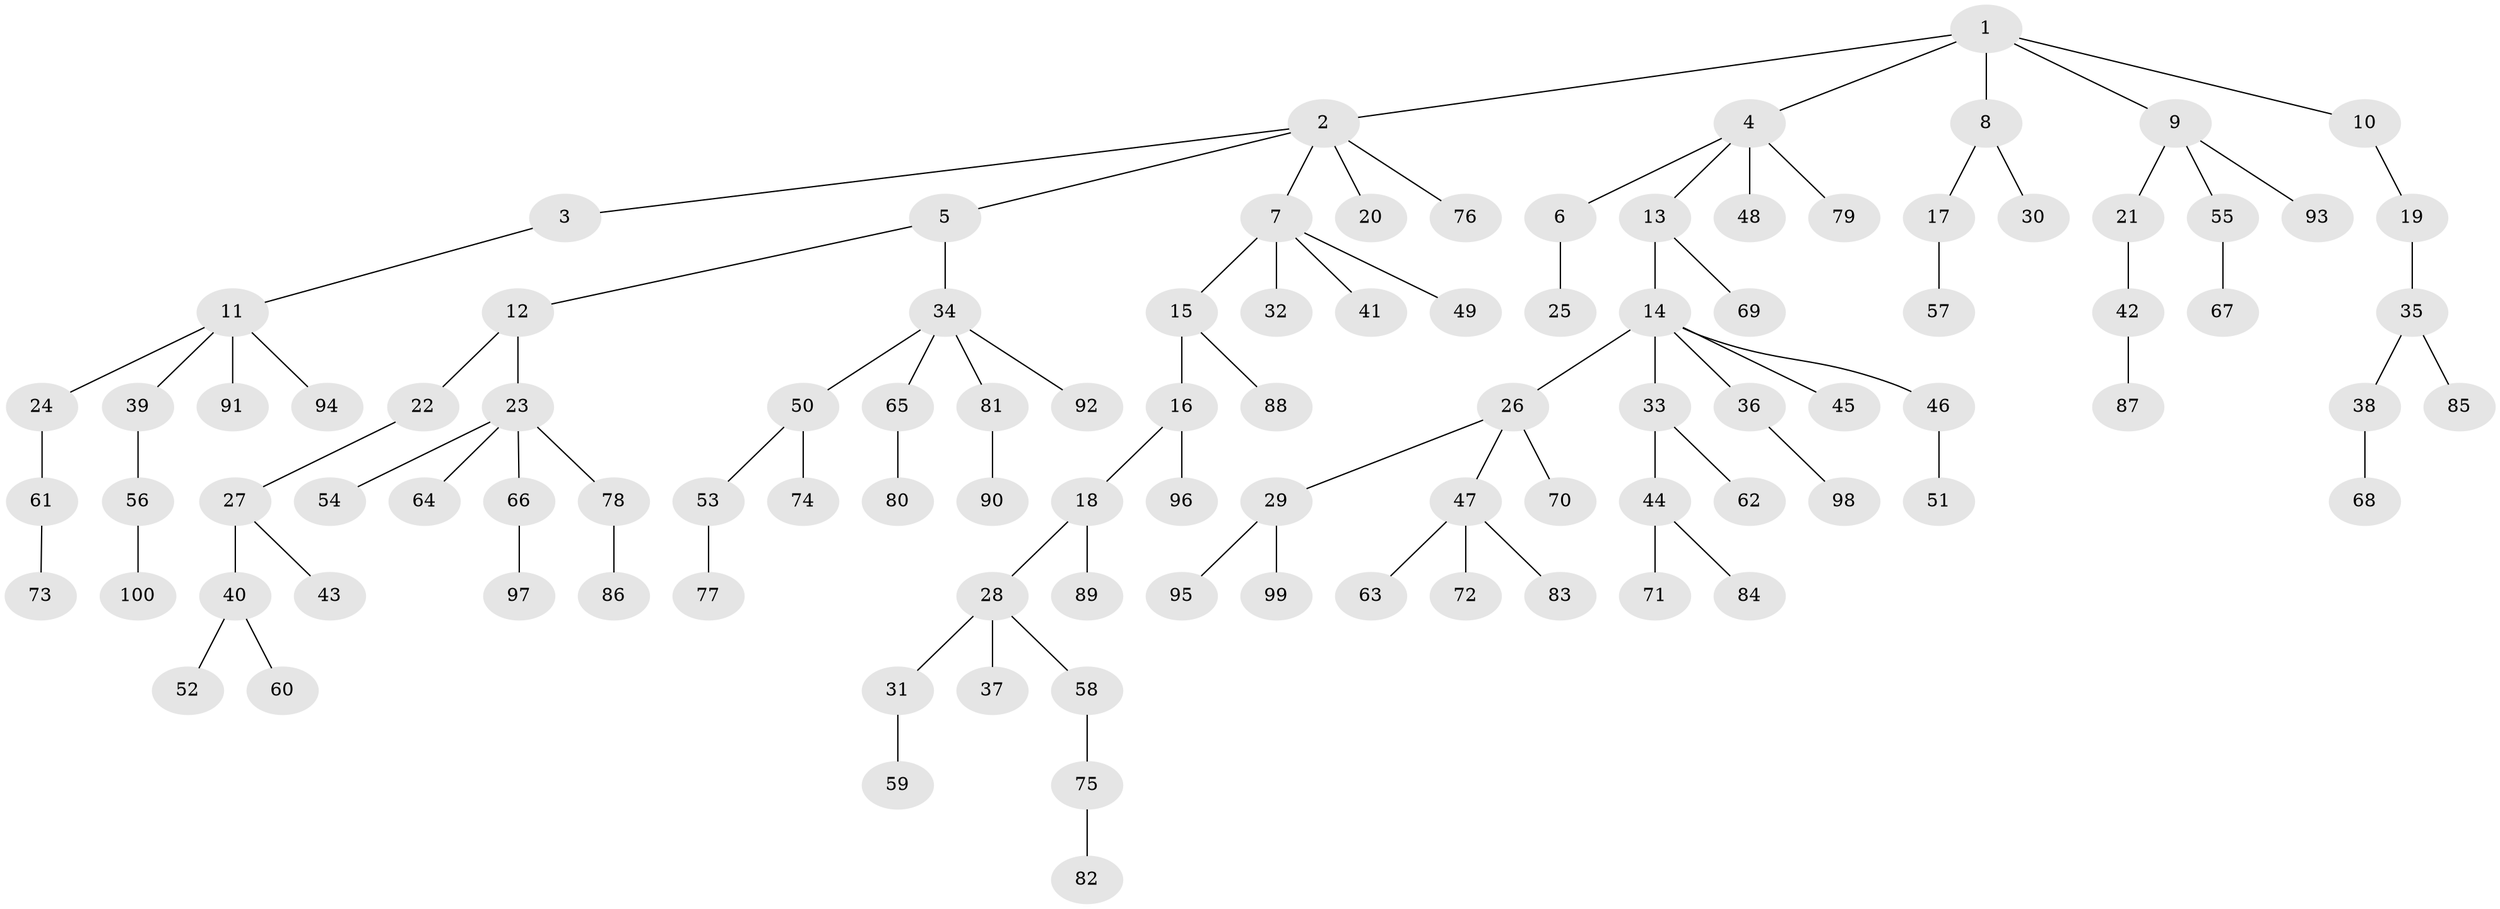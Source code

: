 // coarse degree distribution, {5: 0.03076923076923077, 7: 0.015384615384615385, 2: 0.18461538461538463, 4: 0.09230769230769231, 1: 0.5538461538461539, 3: 0.1076923076923077, 6: 0.015384615384615385}
// Generated by graph-tools (version 1.1) at 2025/42/03/06/25 10:42:02]
// undirected, 100 vertices, 99 edges
graph export_dot {
graph [start="1"]
  node [color=gray90,style=filled];
  1;
  2;
  3;
  4;
  5;
  6;
  7;
  8;
  9;
  10;
  11;
  12;
  13;
  14;
  15;
  16;
  17;
  18;
  19;
  20;
  21;
  22;
  23;
  24;
  25;
  26;
  27;
  28;
  29;
  30;
  31;
  32;
  33;
  34;
  35;
  36;
  37;
  38;
  39;
  40;
  41;
  42;
  43;
  44;
  45;
  46;
  47;
  48;
  49;
  50;
  51;
  52;
  53;
  54;
  55;
  56;
  57;
  58;
  59;
  60;
  61;
  62;
  63;
  64;
  65;
  66;
  67;
  68;
  69;
  70;
  71;
  72;
  73;
  74;
  75;
  76;
  77;
  78;
  79;
  80;
  81;
  82;
  83;
  84;
  85;
  86;
  87;
  88;
  89;
  90;
  91;
  92;
  93;
  94;
  95;
  96;
  97;
  98;
  99;
  100;
  1 -- 2;
  1 -- 4;
  1 -- 8;
  1 -- 9;
  1 -- 10;
  2 -- 3;
  2 -- 5;
  2 -- 7;
  2 -- 20;
  2 -- 76;
  3 -- 11;
  4 -- 6;
  4 -- 13;
  4 -- 48;
  4 -- 79;
  5 -- 12;
  5 -- 34;
  6 -- 25;
  7 -- 15;
  7 -- 32;
  7 -- 41;
  7 -- 49;
  8 -- 17;
  8 -- 30;
  9 -- 21;
  9 -- 55;
  9 -- 93;
  10 -- 19;
  11 -- 24;
  11 -- 39;
  11 -- 91;
  11 -- 94;
  12 -- 22;
  12 -- 23;
  13 -- 14;
  13 -- 69;
  14 -- 26;
  14 -- 33;
  14 -- 36;
  14 -- 45;
  14 -- 46;
  15 -- 16;
  15 -- 88;
  16 -- 18;
  16 -- 96;
  17 -- 57;
  18 -- 28;
  18 -- 89;
  19 -- 35;
  21 -- 42;
  22 -- 27;
  23 -- 54;
  23 -- 64;
  23 -- 66;
  23 -- 78;
  24 -- 61;
  26 -- 29;
  26 -- 47;
  26 -- 70;
  27 -- 40;
  27 -- 43;
  28 -- 31;
  28 -- 37;
  28 -- 58;
  29 -- 95;
  29 -- 99;
  31 -- 59;
  33 -- 44;
  33 -- 62;
  34 -- 50;
  34 -- 65;
  34 -- 81;
  34 -- 92;
  35 -- 38;
  35 -- 85;
  36 -- 98;
  38 -- 68;
  39 -- 56;
  40 -- 52;
  40 -- 60;
  42 -- 87;
  44 -- 71;
  44 -- 84;
  46 -- 51;
  47 -- 63;
  47 -- 72;
  47 -- 83;
  50 -- 53;
  50 -- 74;
  53 -- 77;
  55 -- 67;
  56 -- 100;
  58 -- 75;
  61 -- 73;
  65 -- 80;
  66 -- 97;
  75 -- 82;
  78 -- 86;
  81 -- 90;
}
